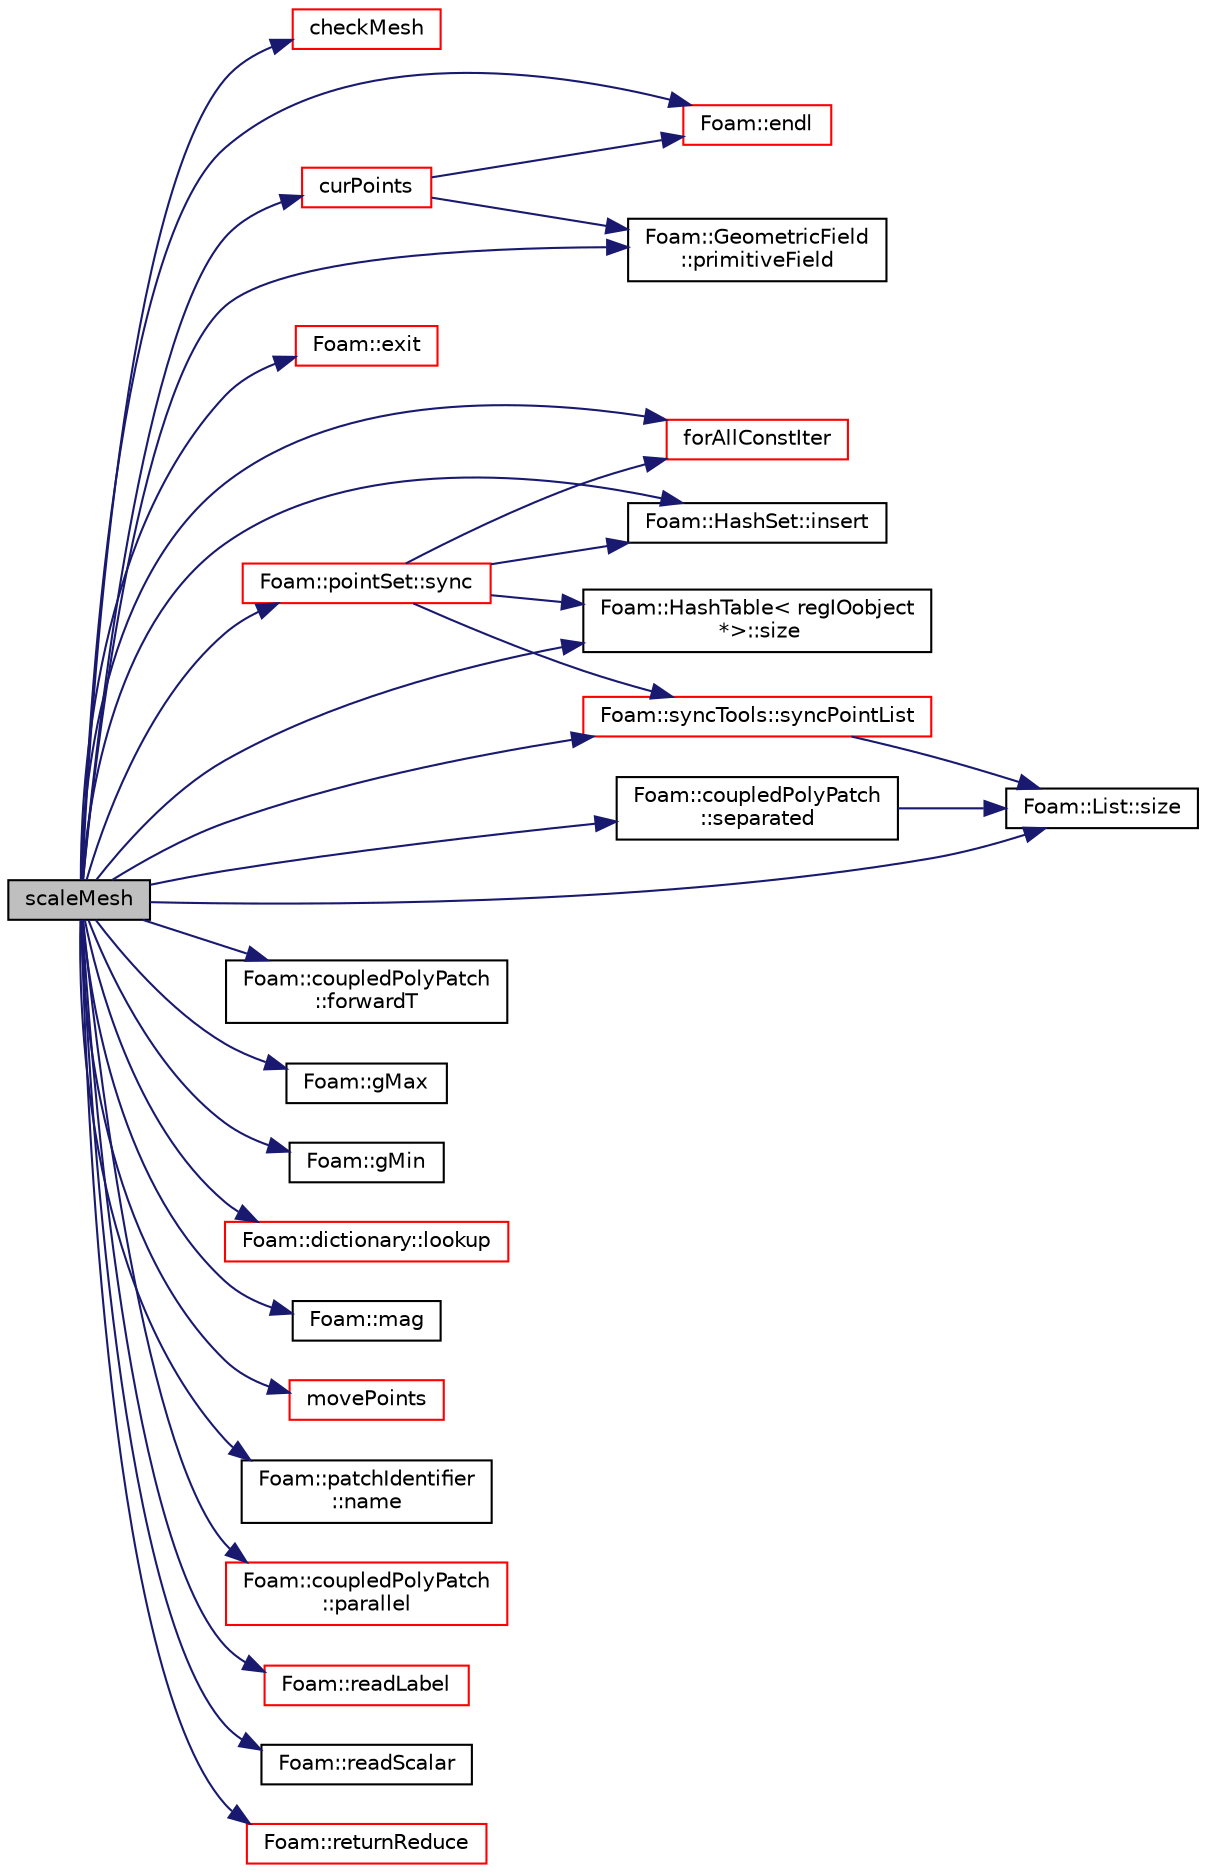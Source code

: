 digraph "scaleMesh"
{
  bgcolor="transparent";
  edge [fontname="Helvetica",fontsize="10",labelfontname="Helvetica",labelfontsize="10"];
  node [fontname="Helvetica",fontsize="10",shape=record];
  rankdir="LR";
  Node769 [label="scaleMesh",height=0.2,width=0.4,color="black", fillcolor="grey75", style="filled", fontcolor="black"];
  Node769 -> Node770 [color="midnightblue",fontsize="10",style="solid",fontname="Helvetica"];
  Node770 [label="checkMesh",height=0.2,width=0.4,color="red",URL="$a22297.html#afbe9420d4dac86e78be8408bd5475536",tooltip="Check mesh with mesh settings in dict. Collects incorrect faces. "];
  Node769 -> Node773 [color="midnightblue",fontsize="10",style="solid",fontname="Helvetica"];
  Node773 [label="curPoints",height=0.2,width=0.4,color="red",URL="$a22297.html#a1996b85ae62abe724454832e65fdbfa4",tooltip="Get the current points (oldPoints+scale*displacement) "];
  Node773 -> Node790 [color="midnightblue",fontsize="10",style="solid",fontname="Helvetica"];
  Node790 [label="Foam::endl",height=0.2,width=0.4,color="red",URL="$a21851.html#a2db8fe02a0d3909e9351bb4275b23ce4",tooltip="Add newline and flush stream. "];
  Node773 -> Node952 [color="midnightblue",fontsize="10",style="solid",fontname="Helvetica"];
  Node952 [label="Foam::GeometricField\l::primitiveField",height=0.2,width=0.4,color="black",URL="$a23249.html#a3d8b34acd265b26c7d4984d1618f9ee2",tooltip="Return a const-reference to the internal field. "];
  Node769 -> Node790 [color="midnightblue",fontsize="10",style="solid",fontname="Helvetica"];
  Node769 -> Node955 [color="midnightblue",fontsize="10",style="solid",fontname="Helvetica"];
  Node955 [label="Foam::exit",height=0.2,width=0.4,color="red",URL="$a21851.html#a06ca7250d8e89caf05243ec094843642"];
  Node769 -> Node959 [color="midnightblue",fontsize="10",style="solid",fontname="Helvetica"];
  Node959 [label="forAllConstIter",height=0.2,width=0.4,color="red",URL="$a39311.html#ae21e2836509b0fa7f7cedf6493b11b09"];
  Node769 -> Node1163 [color="midnightblue",fontsize="10",style="solid",fontname="Helvetica"];
  Node1163 [label="Foam::coupledPolyPatch\l::forwardT",height=0.2,width=0.4,color="black",URL="$a28581.html#ae135c648b81be5732b7634127e41608d",tooltip="Return face transformation tensor. "];
  Node769 -> Node1164 [color="midnightblue",fontsize="10",style="solid",fontname="Helvetica"];
  Node1164 [label="Foam::gMax",height=0.2,width=0.4,color="black",URL="$a21851.html#ae8d631fb8e841947408bb711abfb1e67"];
  Node769 -> Node1165 [color="midnightblue",fontsize="10",style="solid",fontname="Helvetica"];
  Node1165 [label="Foam::gMin",height=0.2,width=0.4,color="black",URL="$a21851.html#aca330ee6cfe7d602300dbc5905f8c9f6"];
  Node769 -> Node886 [color="midnightblue",fontsize="10",style="solid",fontname="Helvetica"];
  Node886 [label="Foam::HashSet::insert",height=0.2,width=0.4,color="black",URL="$a26829.html#a49f0753d9652681fc3a81f59951a0ad7",tooltip="Insert a new entry. "];
  Node769 -> Node967 [color="midnightblue",fontsize="10",style="solid",fontname="Helvetica"];
  Node967 [label="Foam::dictionary::lookup",height=0.2,width=0.4,color="red",URL="$a27129.html#a6a0727fa523e48977e27348663def509",tooltip="Find and return an entry data stream. "];
  Node769 -> Node866 [color="midnightblue",fontsize="10",style="solid",fontname="Helvetica"];
  Node866 [label="Foam::mag",height=0.2,width=0.4,color="black",URL="$a21851.html#a929da2a3fdcf3dacbbe0487d3a330dae"];
  Node769 -> Node1166 [color="midnightblue",fontsize="10",style="solid",fontname="Helvetica"];
  Node1166 [label="movePoints",height=0.2,width=0.4,color="red",URL="$a22297.html#a6515a3b20e9603401422337166c347f2",tooltip="Update for new mesh geometry. "];
  Node769 -> Node1168 [color="midnightblue",fontsize="10",style="solid",fontname="Helvetica"];
  Node1168 [label="Foam::patchIdentifier\l::name",height=0.2,width=0.4,color="black",URL="$a28273.html#acc80e00a8ac919288fb55bd14cc88bf6",tooltip="Return name. "];
  Node769 -> Node1169 [color="midnightblue",fontsize="10",style="solid",fontname="Helvetica"];
  Node1169 [label="Foam::coupledPolyPatch\l::parallel",height=0.2,width=0.4,color="red",URL="$a28581.html#a6f2ad23016ecf05385032d2ea2fea27d",tooltip="Are the cyclic planes parallel. "];
  Node769 -> Node952 [color="midnightblue",fontsize="10",style="solid",fontname="Helvetica"];
  Node769 -> Node1170 [color="midnightblue",fontsize="10",style="solid",fontname="Helvetica"];
  Node1170 [label="Foam::readLabel",height=0.2,width=0.4,color="red",URL="$a21851.html#abb09fbcf651d29208982dd7a601b606f"];
  Node769 -> Node1114 [color="midnightblue",fontsize="10",style="solid",fontname="Helvetica"];
  Node1114 [label="Foam::readScalar",height=0.2,width=0.4,color="black",URL="$a21851.html#a828d57f6d9b9806c086a3f840a147115",tooltip="Read whole of buf as a scalar. Return true if succesful. "];
  Node769 -> Node1173 [color="midnightblue",fontsize="10",style="solid",fontname="Helvetica"];
  Node1173 [label="Foam::returnReduce",height=0.2,width=0.4,color="red",URL="$a21851.html#a8d528a67d2a9c6fe4fb94bc86872624b"];
  Node769 -> Node1175 [color="midnightblue",fontsize="10",style="solid",fontname="Helvetica"];
  Node1175 [label="Foam::coupledPolyPatch\l::separated",height=0.2,width=0.4,color="black",URL="$a28581.html#a6b412b0f0250badc8106cec72d6b875c",tooltip="Are the planes separated. "];
  Node1175 -> Node781 [color="midnightblue",fontsize="10",style="solid",fontname="Helvetica"];
  Node781 [label="Foam::List::size",height=0.2,width=0.4,color="black",URL="$a26833.html#a8a5f6fa29bd4b500caf186f60245b384",tooltip="Override size to be inconsistent with allocated storage. "];
  Node769 -> Node781 [color="midnightblue",fontsize="10",style="solid",fontname="Helvetica"];
  Node769 -> Node924 [color="midnightblue",fontsize="10",style="solid",fontname="Helvetica"];
  Node924 [label="Foam::HashTable\< regIOobject\l *\>::size",height=0.2,width=0.4,color="black",URL="$a26841.html#a47b3bf30da1eb3ab8076b5fbe00e0494",tooltip="Return number of elements in table. "];
  Node769 -> Node1176 [color="midnightblue",fontsize="10",style="solid",fontname="Helvetica"];
  Node1176 [label="Foam::pointSet::sync",height=0.2,width=0.4,color="red",URL="$a26589.html#aa7fca4a1afef0062c91f4d1e3776659d",tooltip="Sync set across coupled patches. Adds coupled points to set. "];
  Node1176 -> Node959 [color="midnightblue",fontsize="10",style="solid",fontname="Helvetica"];
  Node1176 -> Node780 [color="midnightblue",fontsize="10",style="solid",fontname="Helvetica"];
  Node780 [label="Foam::syncTools::syncPointList",height=0.2,width=0.4,color="red",URL="$a28657.html#a197ed77a9101bdfb37253bd3f507c017",tooltip="Synchronize values on all mesh points. "];
  Node780 -> Node781 [color="midnightblue",fontsize="10",style="solid",fontname="Helvetica"];
  Node1176 -> Node924 [color="midnightblue",fontsize="10",style="solid",fontname="Helvetica"];
  Node1176 -> Node886 [color="midnightblue",fontsize="10",style="solid",fontname="Helvetica"];
  Node769 -> Node780 [color="midnightblue",fontsize="10",style="solid",fontname="Helvetica"];
}

